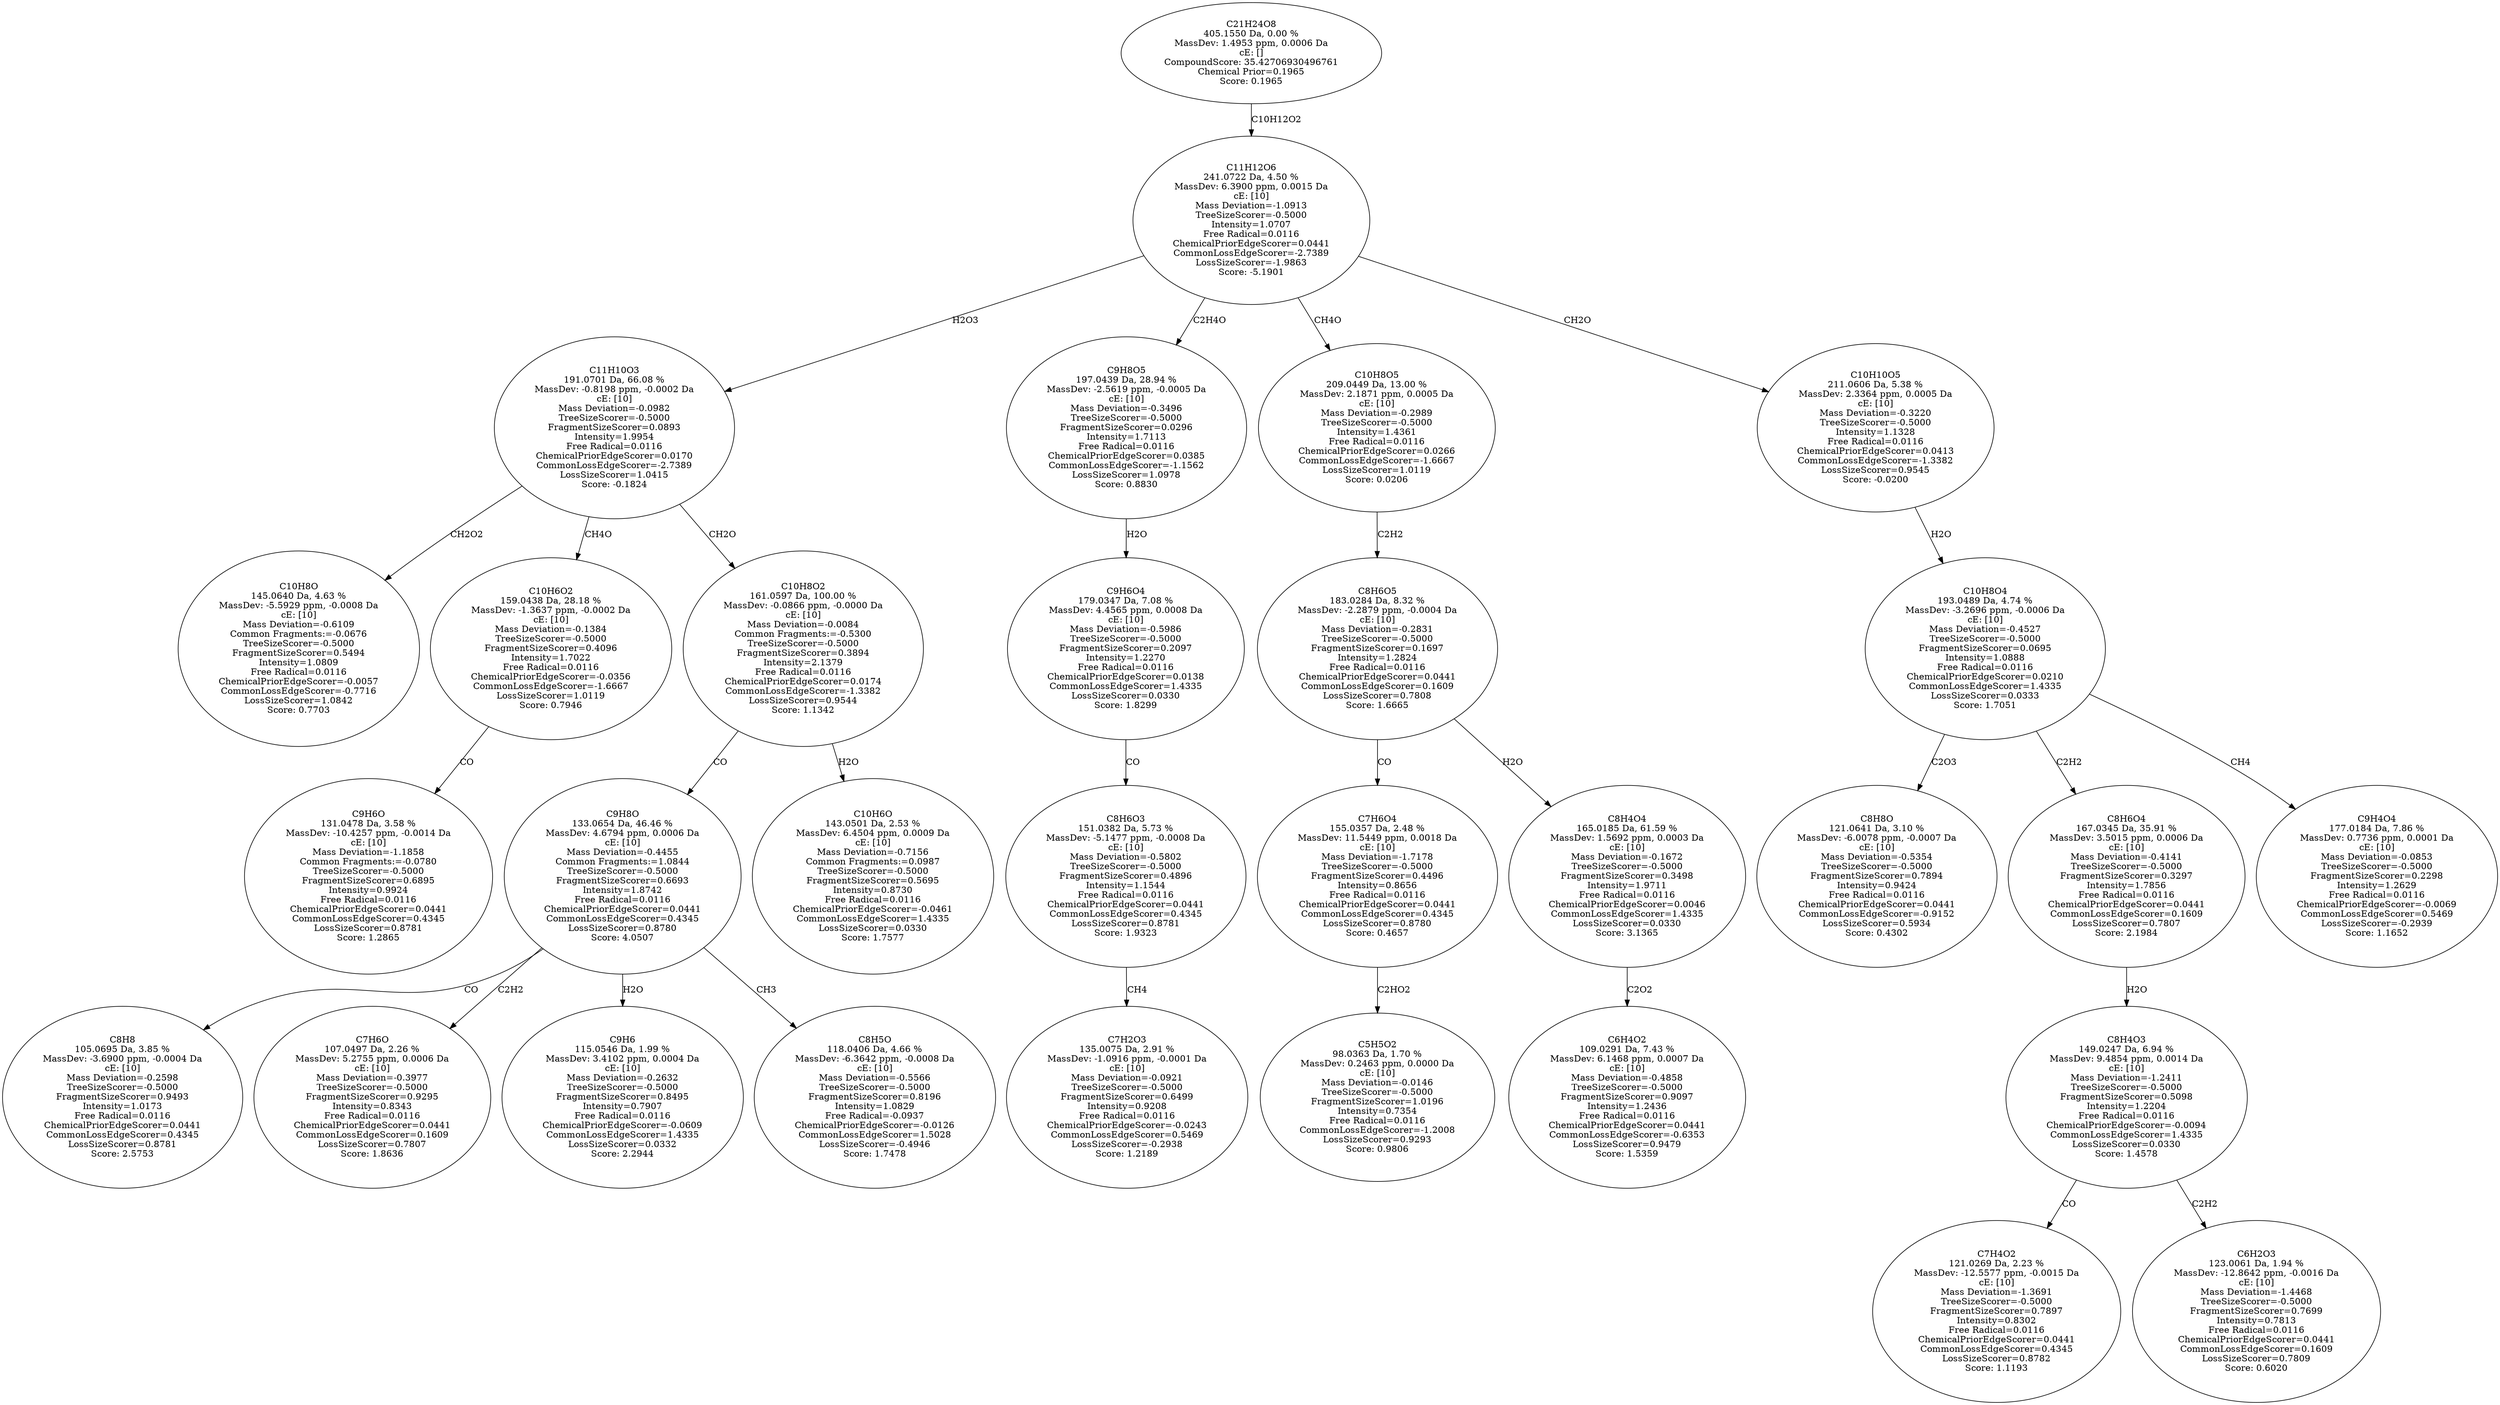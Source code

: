 strict digraph {
v1 [label="C10H8O\n145.0640 Da, 4.63 %\nMassDev: -5.5929 ppm, -0.0008 Da\ncE: [10]\nMass Deviation=-0.6109\nCommon Fragments:=-0.0676\nTreeSizeScorer=-0.5000\nFragmentSizeScorer=0.5494\nIntensity=1.0809\nFree Radical=0.0116\nChemicalPriorEdgeScorer=-0.0057\nCommonLossEdgeScorer=-0.7716\nLossSizeScorer=1.0842\nScore: 0.7703"];
v2 [label="C9H6O\n131.0478 Da, 3.58 %\nMassDev: -10.4257 ppm, -0.0014 Da\ncE: [10]\nMass Deviation=-1.1858\nCommon Fragments:=-0.0780\nTreeSizeScorer=-0.5000\nFragmentSizeScorer=0.6895\nIntensity=0.9924\nFree Radical=0.0116\nChemicalPriorEdgeScorer=0.0441\nCommonLossEdgeScorer=0.4345\nLossSizeScorer=0.8781\nScore: 1.2865"];
v3 [label="C10H6O2\n159.0438 Da, 28.18 %\nMassDev: -1.3637 ppm, -0.0002 Da\ncE: [10]\nMass Deviation=-0.1384\nTreeSizeScorer=-0.5000\nFragmentSizeScorer=0.4096\nIntensity=1.7022\nFree Radical=0.0116\nChemicalPriorEdgeScorer=-0.0356\nCommonLossEdgeScorer=-1.6667\nLossSizeScorer=1.0119\nScore: 0.7946"];
v4 [label="C8H8\n105.0695 Da, 3.85 %\nMassDev: -3.6900 ppm, -0.0004 Da\ncE: [10]\nMass Deviation=-0.2598\nTreeSizeScorer=-0.5000\nFragmentSizeScorer=0.9493\nIntensity=1.0173\nFree Radical=0.0116\nChemicalPriorEdgeScorer=0.0441\nCommonLossEdgeScorer=0.4345\nLossSizeScorer=0.8781\nScore: 2.5753"];
v5 [label="C7H6O\n107.0497 Da, 2.26 %\nMassDev: 5.2755 ppm, 0.0006 Da\ncE: [10]\nMass Deviation=-0.3977\nTreeSizeScorer=-0.5000\nFragmentSizeScorer=0.9295\nIntensity=0.8343\nFree Radical=0.0116\nChemicalPriorEdgeScorer=0.0441\nCommonLossEdgeScorer=0.1609\nLossSizeScorer=0.7807\nScore: 1.8636"];
v6 [label="C9H6\n115.0546 Da, 1.99 %\nMassDev: 3.4102 ppm, 0.0004 Da\ncE: [10]\nMass Deviation=-0.2632\nTreeSizeScorer=-0.5000\nFragmentSizeScorer=0.8495\nIntensity=0.7907\nFree Radical=0.0116\nChemicalPriorEdgeScorer=-0.0609\nCommonLossEdgeScorer=1.4335\nLossSizeScorer=0.0332\nScore: 2.2944"];
v7 [label="C8H5O\n118.0406 Da, 4.66 %\nMassDev: -6.3642 ppm, -0.0008 Da\ncE: [10]\nMass Deviation=-0.5566\nTreeSizeScorer=-0.5000\nFragmentSizeScorer=0.8196\nIntensity=1.0829\nFree Radical=-0.0937\nChemicalPriorEdgeScorer=-0.0126\nCommonLossEdgeScorer=1.5028\nLossSizeScorer=-0.4946\nScore: 1.7478"];
v8 [label="C9H8O\n133.0654 Da, 46.46 %\nMassDev: 4.6794 ppm, 0.0006 Da\ncE: [10]\nMass Deviation=-0.4455\nCommon Fragments:=1.0844\nTreeSizeScorer=-0.5000\nFragmentSizeScorer=0.6693\nIntensity=1.8742\nFree Radical=0.0116\nChemicalPriorEdgeScorer=0.0441\nCommonLossEdgeScorer=0.4345\nLossSizeScorer=0.8780\nScore: 4.0507"];
v9 [label="C10H6O\n143.0501 Da, 2.53 %\nMassDev: 6.4504 ppm, 0.0009 Da\ncE: [10]\nMass Deviation=-0.7156\nCommon Fragments:=0.0987\nTreeSizeScorer=-0.5000\nFragmentSizeScorer=0.5695\nIntensity=0.8730\nFree Radical=0.0116\nChemicalPriorEdgeScorer=-0.0461\nCommonLossEdgeScorer=1.4335\nLossSizeScorer=0.0330\nScore: 1.7577"];
v10 [label="C10H8O2\n161.0597 Da, 100.00 %\nMassDev: -0.0866 ppm, -0.0000 Da\ncE: [10]\nMass Deviation=-0.0084\nCommon Fragments:=-0.5300\nTreeSizeScorer=-0.5000\nFragmentSizeScorer=0.3894\nIntensity=2.1379\nFree Radical=0.0116\nChemicalPriorEdgeScorer=0.0174\nCommonLossEdgeScorer=-1.3382\nLossSizeScorer=0.9544\nScore: 1.1342"];
v11 [label="C11H10O3\n191.0701 Da, 66.08 %\nMassDev: -0.8198 ppm, -0.0002 Da\ncE: [10]\nMass Deviation=-0.0982\nTreeSizeScorer=-0.5000\nFragmentSizeScorer=0.0893\nIntensity=1.9954\nFree Radical=0.0116\nChemicalPriorEdgeScorer=0.0170\nCommonLossEdgeScorer=-2.7389\nLossSizeScorer=1.0415\nScore: -0.1824"];
v12 [label="C7H2O3\n135.0075 Da, 2.91 %\nMassDev: -1.0916 ppm, -0.0001 Da\ncE: [10]\nMass Deviation=-0.0921\nTreeSizeScorer=-0.5000\nFragmentSizeScorer=0.6499\nIntensity=0.9208\nFree Radical=0.0116\nChemicalPriorEdgeScorer=-0.0243\nCommonLossEdgeScorer=0.5469\nLossSizeScorer=-0.2938\nScore: 1.2189"];
v13 [label="C8H6O3\n151.0382 Da, 5.73 %\nMassDev: -5.1477 ppm, -0.0008 Da\ncE: [10]\nMass Deviation=-0.5802\nTreeSizeScorer=-0.5000\nFragmentSizeScorer=0.4896\nIntensity=1.1544\nFree Radical=0.0116\nChemicalPriorEdgeScorer=0.0441\nCommonLossEdgeScorer=0.4345\nLossSizeScorer=0.8781\nScore: 1.9323"];
v14 [label="C9H6O4\n179.0347 Da, 7.08 %\nMassDev: 4.4565 ppm, 0.0008 Da\ncE: [10]\nMass Deviation=-0.5986\nTreeSizeScorer=-0.5000\nFragmentSizeScorer=0.2097\nIntensity=1.2270\nFree Radical=0.0116\nChemicalPriorEdgeScorer=0.0138\nCommonLossEdgeScorer=1.4335\nLossSizeScorer=0.0330\nScore: 1.8299"];
v15 [label="C9H8O5\n197.0439 Da, 28.94 %\nMassDev: -2.5619 ppm, -0.0005 Da\ncE: [10]\nMass Deviation=-0.3496\nTreeSizeScorer=-0.5000\nFragmentSizeScorer=0.0296\nIntensity=1.7113\nFree Radical=0.0116\nChemicalPriorEdgeScorer=0.0385\nCommonLossEdgeScorer=-1.1562\nLossSizeScorer=1.0978\nScore: 0.8830"];
v16 [label="C5H5O2\n98.0363 Da, 1.70 %\nMassDev: 0.2463 ppm, 0.0000 Da\ncE: [10]\nMass Deviation=-0.0146\nTreeSizeScorer=-0.5000\nFragmentSizeScorer=1.0196\nIntensity=0.7354\nFree Radical=0.0116\nCommonLossEdgeScorer=-1.2008\nLossSizeScorer=0.9293\nScore: 0.9806"];
v17 [label="C7H6O4\n155.0357 Da, 2.48 %\nMassDev: 11.5449 ppm, 0.0018 Da\ncE: [10]\nMass Deviation=-1.7178\nTreeSizeScorer=-0.5000\nFragmentSizeScorer=0.4496\nIntensity=0.8656\nFree Radical=0.0116\nChemicalPriorEdgeScorer=0.0441\nCommonLossEdgeScorer=0.4345\nLossSizeScorer=0.8780\nScore: 0.4657"];
v18 [label="C6H4O2\n109.0291 Da, 7.43 %\nMassDev: 6.1468 ppm, 0.0007 Da\ncE: [10]\nMass Deviation=-0.4858\nTreeSizeScorer=-0.5000\nFragmentSizeScorer=0.9097\nIntensity=1.2436\nFree Radical=0.0116\nChemicalPriorEdgeScorer=0.0441\nCommonLossEdgeScorer=-0.6353\nLossSizeScorer=0.9479\nScore: 1.5359"];
v19 [label="C8H4O4\n165.0185 Da, 61.59 %\nMassDev: 1.5692 ppm, 0.0003 Da\ncE: [10]\nMass Deviation=-0.1672\nTreeSizeScorer=-0.5000\nFragmentSizeScorer=0.3498\nIntensity=1.9711\nFree Radical=0.0116\nChemicalPriorEdgeScorer=0.0046\nCommonLossEdgeScorer=1.4335\nLossSizeScorer=0.0330\nScore: 3.1365"];
v20 [label="C8H6O5\n183.0284 Da, 8.32 %\nMassDev: -2.2879 ppm, -0.0004 Da\ncE: [10]\nMass Deviation=-0.2831\nTreeSizeScorer=-0.5000\nFragmentSizeScorer=0.1697\nIntensity=1.2824\nFree Radical=0.0116\nChemicalPriorEdgeScorer=0.0441\nCommonLossEdgeScorer=0.1609\nLossSizeScorer=0.7808\nScore: 1.6665"];
v21 [label="C10H8O5\n209.0449 Da, 13.00 %\nMassDev: 2.1871 ppm, 0.0005 Da\ncE: [10]\nMass Deviation=-0.2989\nTreeSizeScorer=-0.5000\nIntensity=1.4361\nFree Radical=0.0116\nChemicalPriorEdgeScorer=0.0266\nCommonLossEdgeScorer=-1.6667\nLossSizeScorer=1.0119\nScore: 0.0206"];
v22 [label="C8H8O\n121.0641 Da, 3.10 %\nMassDev: -6.0078 ppm, -0.0007 Da\ncE: [10]\nMass Deviation=-0.5354\nTreeSizeScorer=-0.5000\nFragmentSizeScorer=0.7894\nIntensity=0.9424\nFree Radical=0.0116\nChemicalPriorEdgeScorer=0.0441\nCommonLossEdgeScorer=-0.9152\nLossSizeScorer=0.5934\nScore: 0.4302"];
v23 [label="C7H4O2\n121.0269 Da, 2.23 %\nMassDev: -12.5577 ppm, -0.0015 Da\ncE: [10]\nMass Deviation=-1.3691\nTreeSizeScorer=-0.5000\nFragmentSizeScorer=0.7897\nIntensity=0.8302\nFree Radical=0.0116\nChemicalPriorEdgeScorer=0.0441\nCommonLossEdgeScorer=0.4345\nLossSizeScorer=0.8782\nScore: 1.1193"];
v24 [label="C6H2O3\n123.0061 Da, 1.94 %\nMassDev: -12.8642 ppm, -0.0016 Da\ncE: [10]\nMass Deviation=-1.4468\nTreeSizeScorer=-0.5000\nFragmentSizeScorer=0.7699\nIntensity=0.7813\nFree Radical=0.0116\nChemicalPriorEdgeScorer=0.0441\nCommonLossEdgeScorer=0.1609\nLossSizeScorer=0.7809\nScore: 0.6020"];
v25 [label="C8H4O3\n149.0247 Da, 6.94 %\nMassDev: 9.4854 ppm, 0.0014 Da\ncE: [10]\nMass Deviation=-1.2411\nTreeSizeScorer=-0.5000\nFragmentSizeScorer=0.5098\nIntensity=1.2204\nFree Radical=0.0116\nChemicalPriorEdgeScorer=-0.0094\nCommonLossEdgeScorer=1.4335\nLossSizeScorer=0.0330\nScore: 1.4578"];
v26 [label="C8H6O4\n167.0345 Da, 35.91 %\nMassDev: 3.5015 ppm, 0.0006 Da\ncE: [10]\nMass Deviation=-0.4141\nTreeSizeScorer=-0.5000\nFragmentSizeScorer=0.3297\nIntensity=1.7856\nFree Radical=0.0116\nChemicalPriorEdgeScorer=0.0441\nCommonLossEdgeScorer=0.1609\nLossSizeScorer=0.7807\nScore: 2.1984"];
v27 [label="C9H4O4\n177.0184 Da, 7.86 %\nMassDev: 0.7736 ppm, 0.0001 Da\ncE: [10]\nMass Deviation=-0.0853\nTreeSizeScorer=-0.5000\nFragmentSizeScorer=0.2298\nIntensity=1.2629\nFree Radical=0.0116\nChemicalPriorEdgeScorer=-0.0069\nCommonLossEdgeScorer=0.5469\nLossSizeScorer=-0.2939\nScore: 1.1652"];
v28 [label="C10H8O4\n193.0489 Da, 4.74 %\nMassDev: -3.2696 ppm, -0.0006 Da\ncE: [10]\nMass Deviation=-0.4527\nTreeSizeScorer=-0.5000\nFragmentSizeScorer=0.0695\nIntensity=1.0888\nFree Radical=0.0116\nChemicalPriorEdgeScorer=0.0210\nCommonLossEdgeScorer=1.4335\nLossSizeScorer=0.0333\nScore: 1.7051"];
v29 [label="C10H10O5\n211.0606 Da, 5.38 %\nMassDev: 2.3364 ppm, 0.0005 Da\ncE: [10]\nMass Deviation=-0.3220\nTreeSizeScorer=-0.5000\nIntensity=1.1328\nFree Radical=0.0116\nChemicalPriorEdgeScorer=0.0413\nCommonLossEdgeScorer=-1.3382\nLossSizeScorer=0.9545\nScore: -0.0200"];
v30 [label="C11H12O6\n241.0722 Da, 4.50 %\nMassDev: 6.3900 ppm, 0.0015 Da\ncE: [10]\nMass Deviation=-1.0913\nTreeSizeScorer=-0.5000\nIntensity=1.0707\nFree Radical=0.0116\nChemicalPriorEdgeScorer=0.0441\nCommonLossEdgeScorer=-2.7389\nLossSizeScorer=-1.9863\nScore: -5.1901"];
v31 [label="C21H24O8\n405.1550 Da, 0.00 %\nMassDev: 1.4953 ppm, 0.0006 Da\ncE: []\nCompoundScore: 35.42706930496761\nChemical Prior=0.1965\nScore: 0.1965"];
v11 -> v1 [label="CH2O2"];
v3 -> v2 [label="CO"];
v11 -> v3 [label="CH4O"];
v8 -> v4 [label="CO"];
v8 -> v5 [label="C2H2"];
v8 -> v6 [label="H2O"];
v8 -> v7 [label="CH3"];
v10 -> v8 [label="CO"];
v10 -> v9 [label="H2O"];
v11 -> v10 [label="CH2O"];
v30 -> v11 [label="H2O3"];
v13 -> v12 [label="CH4"];
v14 -> v13 [label="CO"];
v15 -> v14 [label="H2O"];
v30 -> v15 [label="C2H4O"];
v17 -> v16 [label="C2HO2"];
v20 -> v17 [label="CO"];
v19 -> v18 [label="C2O2"];
v20 -> v19 [label="H2O"];
v21 -> v20 [label="C2H2"];
v30 -> v21 [label="CH4O"];
v28 -> v22 [label="C2O3"];
v25 -> v23 [label="CO"];
v25 -> v24 [label="C2H2"];
v26 -> v25 [label="H2O"];
v28 -> v26 [label="C2H2"];
v28 -> v27 [label="CH4"];
v29 -> v28 [label="H2O"];
v30 -> v29 [label="CH2O"];
v31 -> v30 [label="C10H12O2"];
}
